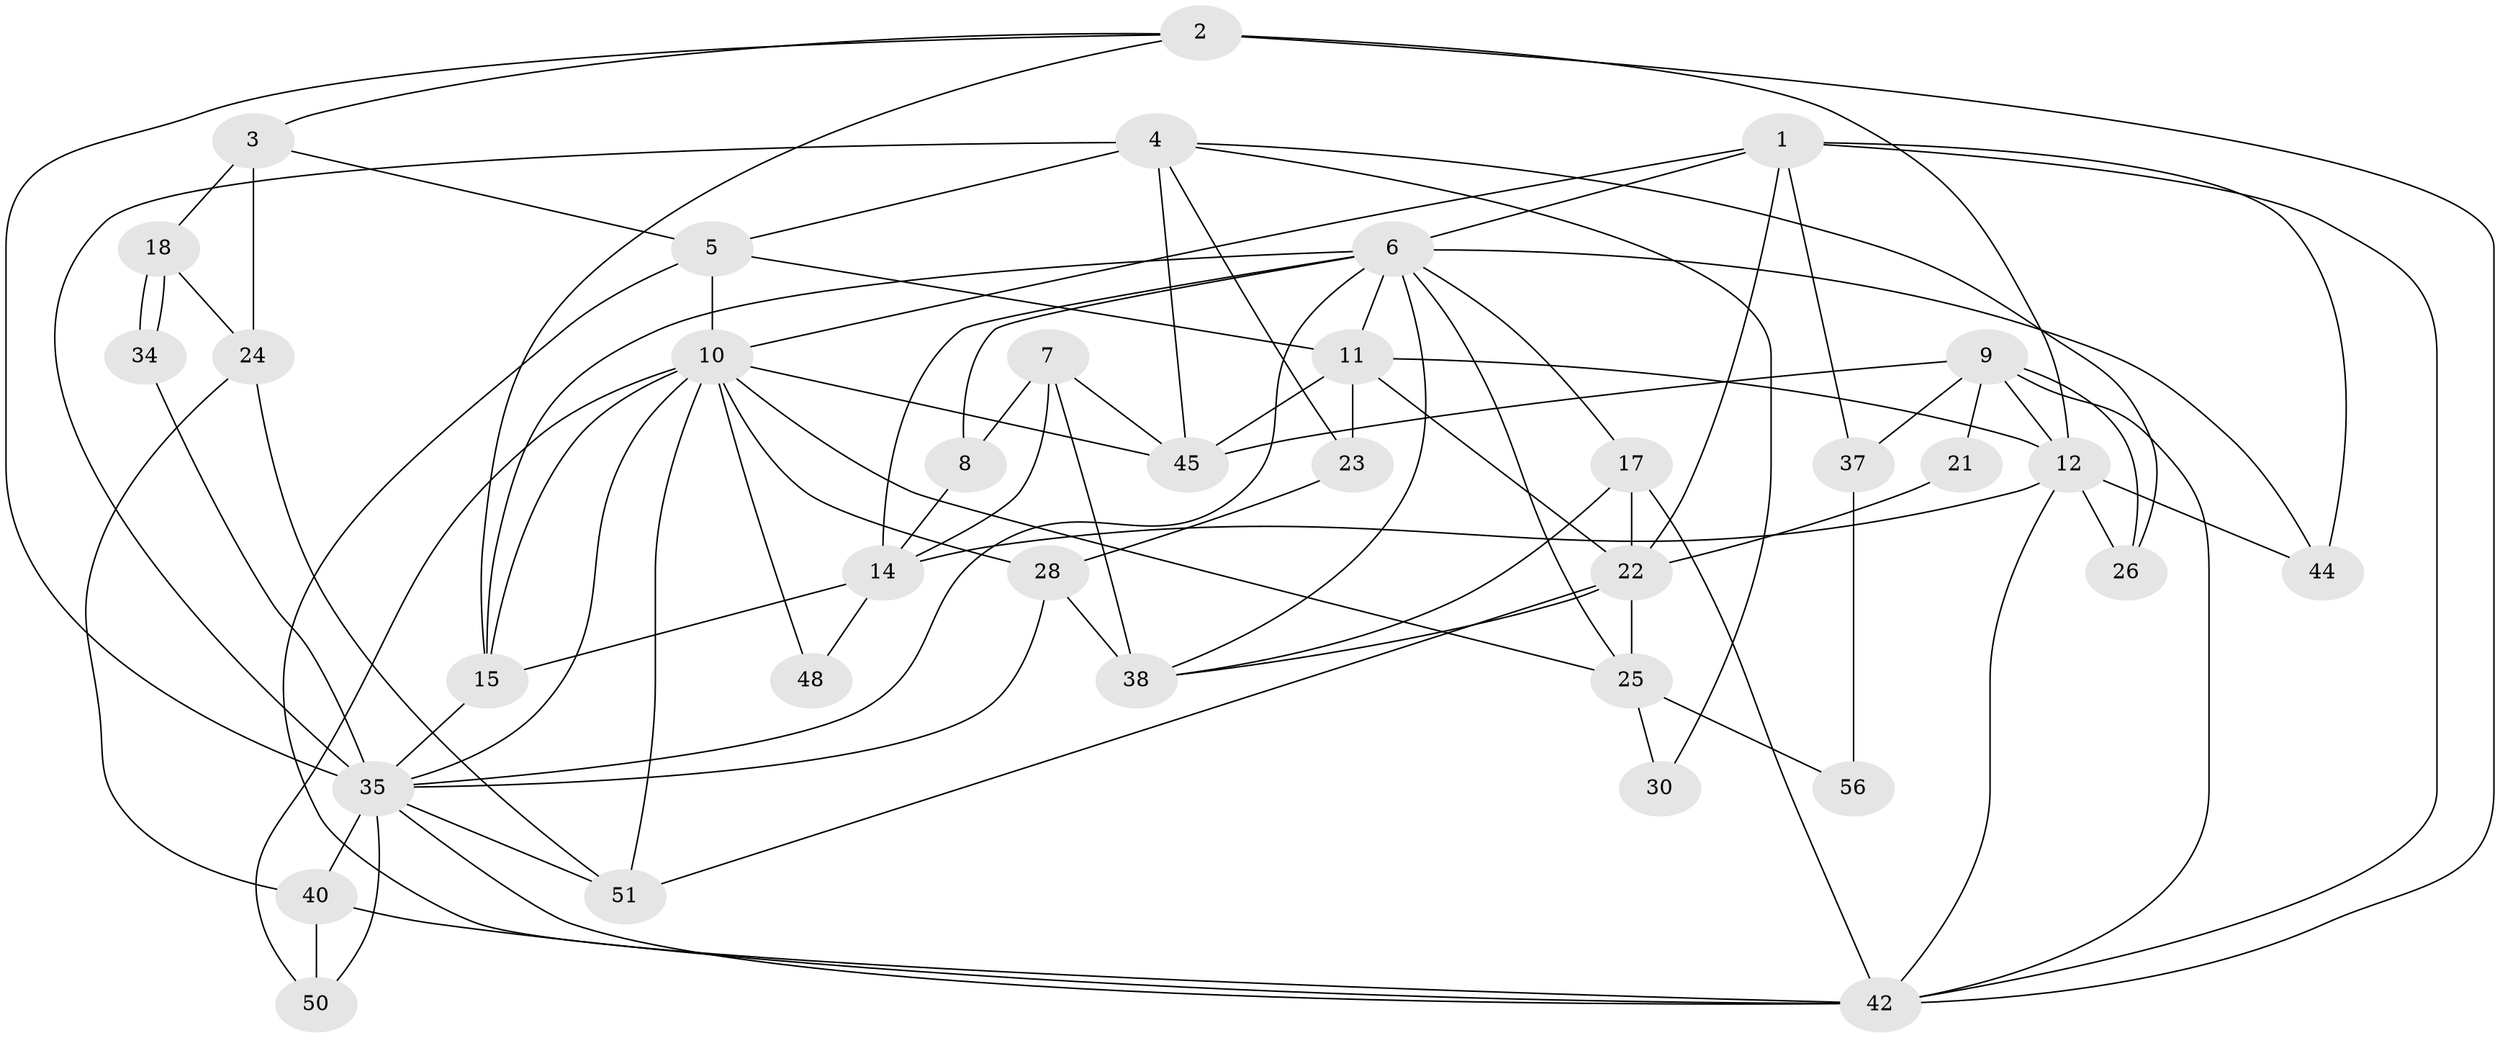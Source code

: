 // original degree distribution, {5: 0.0847457627118644, 4: 0.23728813559322035, 3: 0.3389830508474576, 8: 0.03389830508474576, 2: 0.13559322033898305, 6: 0.11864406779661017, 7: 0.05084745762711865}
// Generated by graph-tools (version 1.1) at 2025/11/02/27/25 16:11:19]
// undirected, 36 vertices, 87 edges
graph export_dot {
graph [start="1"]
  node [color=gray90,style=filled];
  1 [super="+16"];
  2 [super="+39"];
  3 [super="+33"];
  4 [super="+27"];
  5 [super="+43"];
  6 [super="+19"];
  7 [super="+20"];
  8;
  9 [super="+54"];
  10 [super="+53"];
  11 [super="+41"];
  12 [super="+13"];
  14 [super="+46"];
  15 [super="+29"];
  17;
  18 [super="+57"];
  21;
  22 [super="+36"];
  23;
  24 [super="+32"];
  25 [super="+31"];
  26;
  28 [super="+47"];
  30;
  34;
  35 [super="+58"];
  37;
  38 [super="+55"];
  40 [super="+59"];
  42 [super="+49"];
  44;
  45 [super="+52"];
  48;
  50;
  51;
  56;
  1 -- 42;
  1 -- 10;
  1 -- 37;
  1 -- 44;
  1 -- 6;
  1 -- 22;
  2 -- 12 [weight=2];
  2 -- 15;
  2 -- 35;
  2 -- 3;
  2 -- 42;
  3 -- 18;
  3 -- 24 [weight=2];
  3 -- 5;
  4 -- 26;
  4 -- 23;
  4 -- 5;
  4 -- 45 [weight=2];
  4 -- 30;
  4 -- 35;
  5 -- 10;
  5 -- 11;
  5 -- 42;
  6 -- 11;
  6 -- 44;
  6 -- 15;
  6 -- 17;
  6 -- 35;
  6 -- 38;
  6 -- 8;
  6 -- 25;
  6 -- 14;
  7 -- 8 [weight=2];
  7 -- 38;
  7 -- 14 [weight=2];
  7 -- 45;
  8 -- 14;
  9 -- 42;
  9 -- 45;
  9 -- 37;
  9 -- 21;
  9 -- 26;
  9 -- 12 [weight=2];
  10 -- 48;
  10 -- 50;
  10 -- 35;
  10 -- 51;
  10 -- 28;
  10 -- 15;
  10 -- 25;
  10 -- 45;
  11 -- 22;
  11 -- 23;
  11 -- 12;
  11 -- 45;
  12 -- 14;
  12 -- 26;
  12 -- 42;
  12 -- 44;
  14 -- 15;
  14 -- 48;
  15 -- 35;
  17 -- 38;
  17 -- 42;
  17 -- 22;
  18 -- 34;
  18 -- 34;
  18 -- 24;
  21 -- 22;
  22 -- 38;
  22 -- 51;
  22 -- 25;
  23 -- 28;
  24 -- 51;
  24 -- 40;
  25 -- 30;
  25 -- 56;
  28 -- 35;
  28 -- 38 [weight=2];
  34 -- 35;
  35 -- 51;
  35 -- 40;
  35 -- 50;
  35 -- 42;
  37 -- 56;
  40 -- 42;
  40 -- 50;
}
